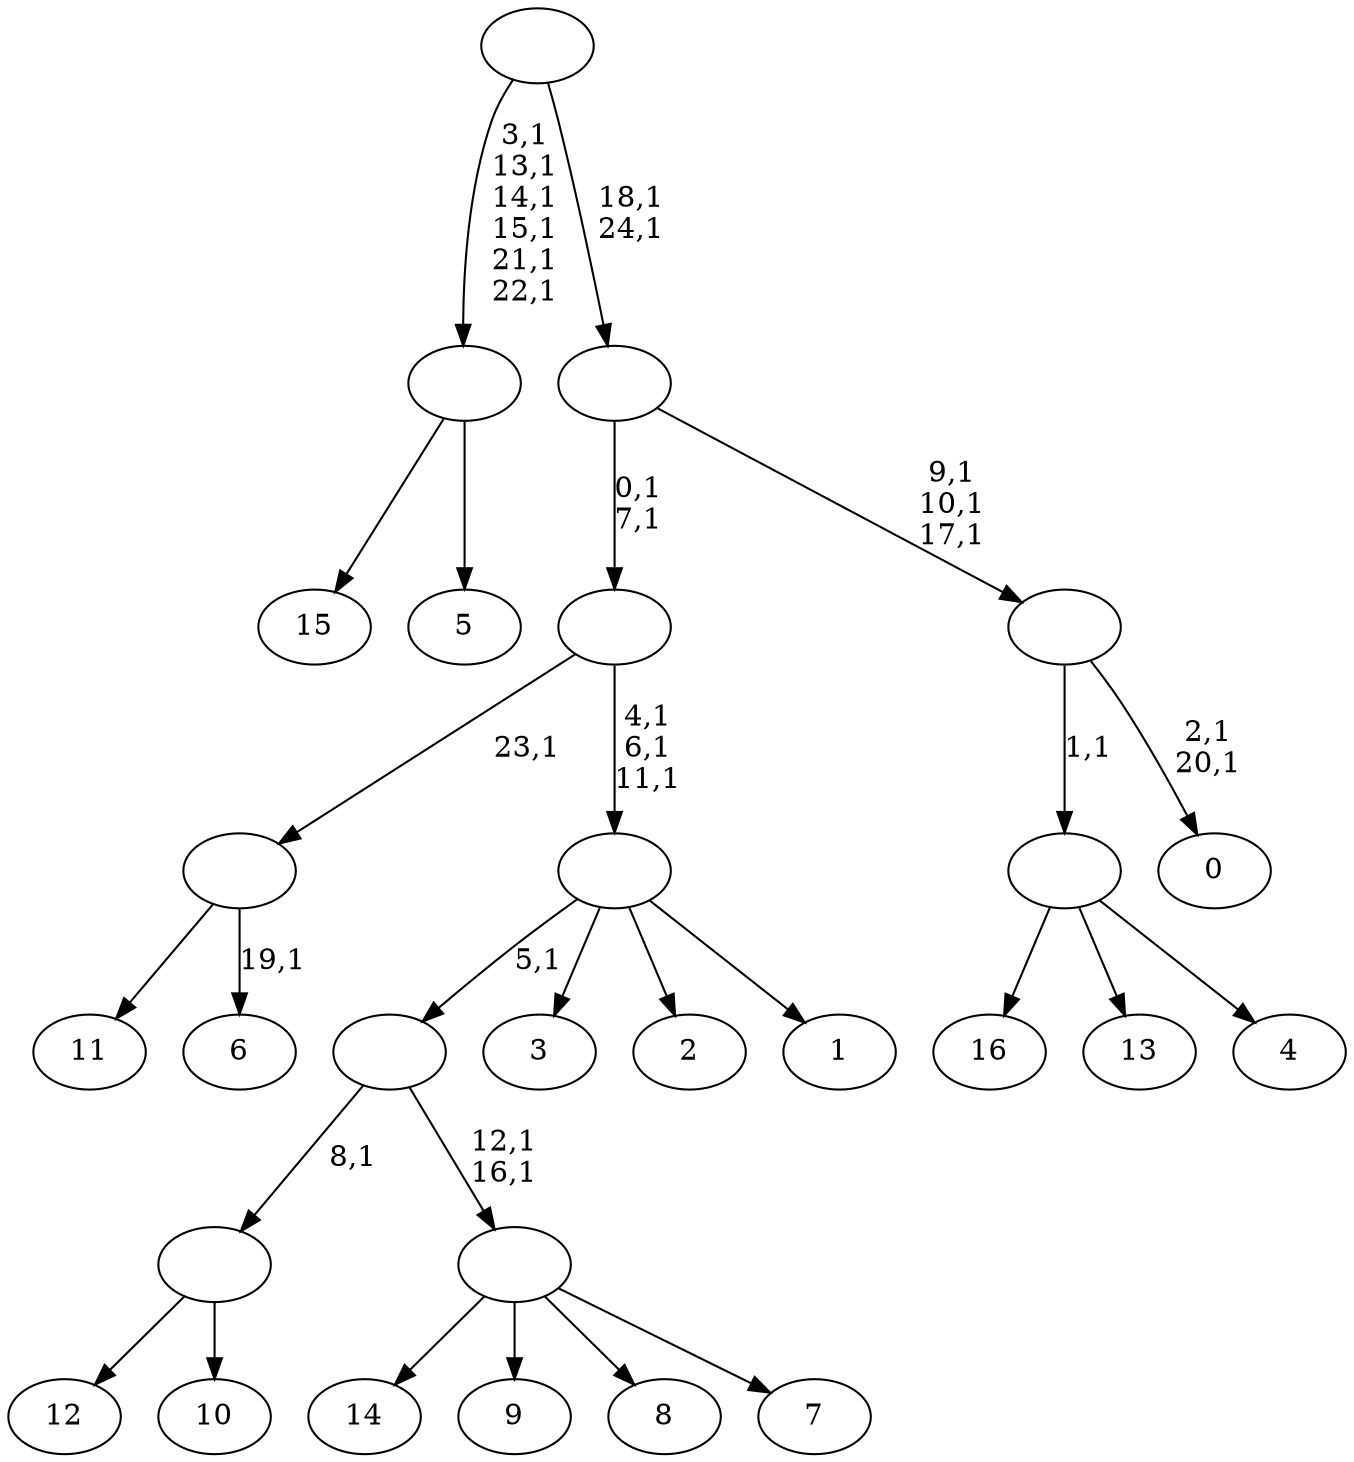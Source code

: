 digraph T {
	42 [label="16"]
	41 [label="15"]
	40 [label="14"]
	39 [label="13"]
	38 [label="12"]
	37 [label="11"]
	36 [label="10"]
	35 [label=""]
	34 [label="9"]
	33 [label="8"]
	32 [label="7"]
	31 [label=""]
	29 [label=""]
	28 [label="6"]
	26 [label=""]
	25 [label="5"]
	24 [label=""]
	18 [label="4"]
	17 [label=""]
	16 [label="3"]
	15 [label="2"]
	14 [label="1"]
	13 [label=""]
	10 [label=""]
	8 [label="0"]
	5 [label=""]
	2 [label=""]
	0 [label=""]
	35 -> 38 [label=""]
	35 -> 36 [label=""]
	31 -> 40 [label=""]
	31 -> 34 [label=""]
	31 -> 33 [label=""]
	31 -> 32 [label=""]
	29 -> 31 [label="12,1\n16,1"]
	29 -> 35 [label="8,1"]
	26 -> 28 [label="19,1"]
	26 -> 37 [label=""]
	24 -> 41 [label=""]
	24 -> 25 [label=""]
	17 -> 42 [label=""]
	17 -> 39 [label=""]
	17 -> 18 [label=""]
	13 -> 29 [label="5,1"]
	13 -> 16 [label=""]
	13 -> 15 [label=""]
	13 -> 14 [label=""]
	10 -> 13 [label="4,1\n6,1\n11,1"]
	10 -> 26 [label="23,1"]
	5 -> 8 [label="2,1\n20,1"]
	5 -> 17 [label="1,1"]
	2 -> 5 [label="9,1\n10,1\n17,1"]
	2 -> 10 [label="0,1\n7,1"]
	0 -> 2 [label="18,1\n24,1"]
	0 -> 24 [label="3,1\n13,1\n14,1\n15,1\n21,1\n22,1"]
}
